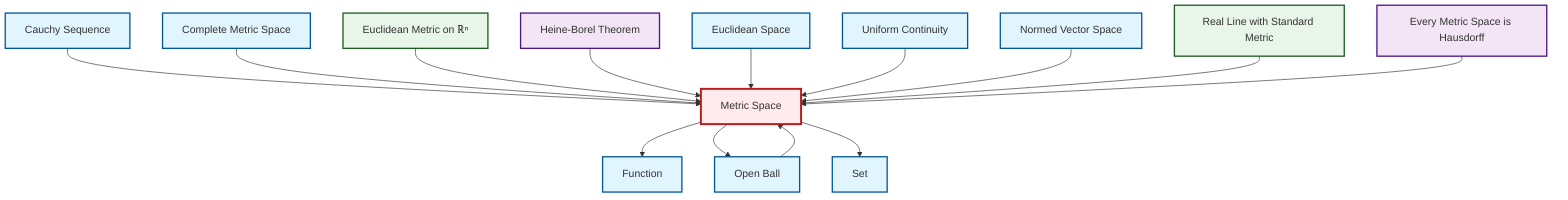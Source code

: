 graph TD
    classDef definition fill:#e1f5fe,stroke:#01579b,stroke-width:2px
    classDef theorem fill:#f3e5f5,stroke:#4a148c,stroke-width:2px
    classDef axiom fill:#fff3e0,stroke:#e65100,stroke-width:2px
    classDef example fill:#e8f5e9,stroke:#1b5e20,stroke-width:2px
    classDef current fill:#ffebee,stroke:#b71c1c,stroke-width:3px
    ex-real-line-metric["Real Line with Standard Metric"]:::example
    def-uniform-continuity["Uniform Continuity"]:::definition
    def-function["Function"]:::definition
    def-set["Set"]:::definition
    def-metric-space["Metric Space"]:::definition
    ex-euclidean-metric["Euclidean Metric on ℝⁿ"]:::example
    def-open-ball["Open Ball"]:::definition
    def-cauchy-sequence["Cauchy Sequence"]:::definition
    def-normed-vector-space["Normed Vector Space"]:::definition
    def-euclidean-space["Euclidean Space"]:::definition
    thm-heine-borel["Heine-Borel Theorem"]:::theorem
    def-complete-metric-space["Complete Metric Space"]:::definition
    thm-metric-hausdorff["Every Metric Space is Hausdorff"]:::theorem
    def-cauchy-sequence --> def-metric-space
    def-open-ball --> def-metric-space
    def-complete-metric-space --> def-metric-space
    ex-euclidean-metric --> def-metric-space
    def-metric-space --> def-function
    def-metric-space --> def-open-ball
    def-metric-space --> def-set
    thm-heine-borel --> def-metric-space
    def-euclidean-space --> def-metric-space
    def-uniform-continuity --> def-metric-space
    def-normed-vector-space --> def-metric-space
    ex-real-line-metric --> def-metric-space
    thm-metric-hausdorff --> def-metric-space
    class def-metric-space current